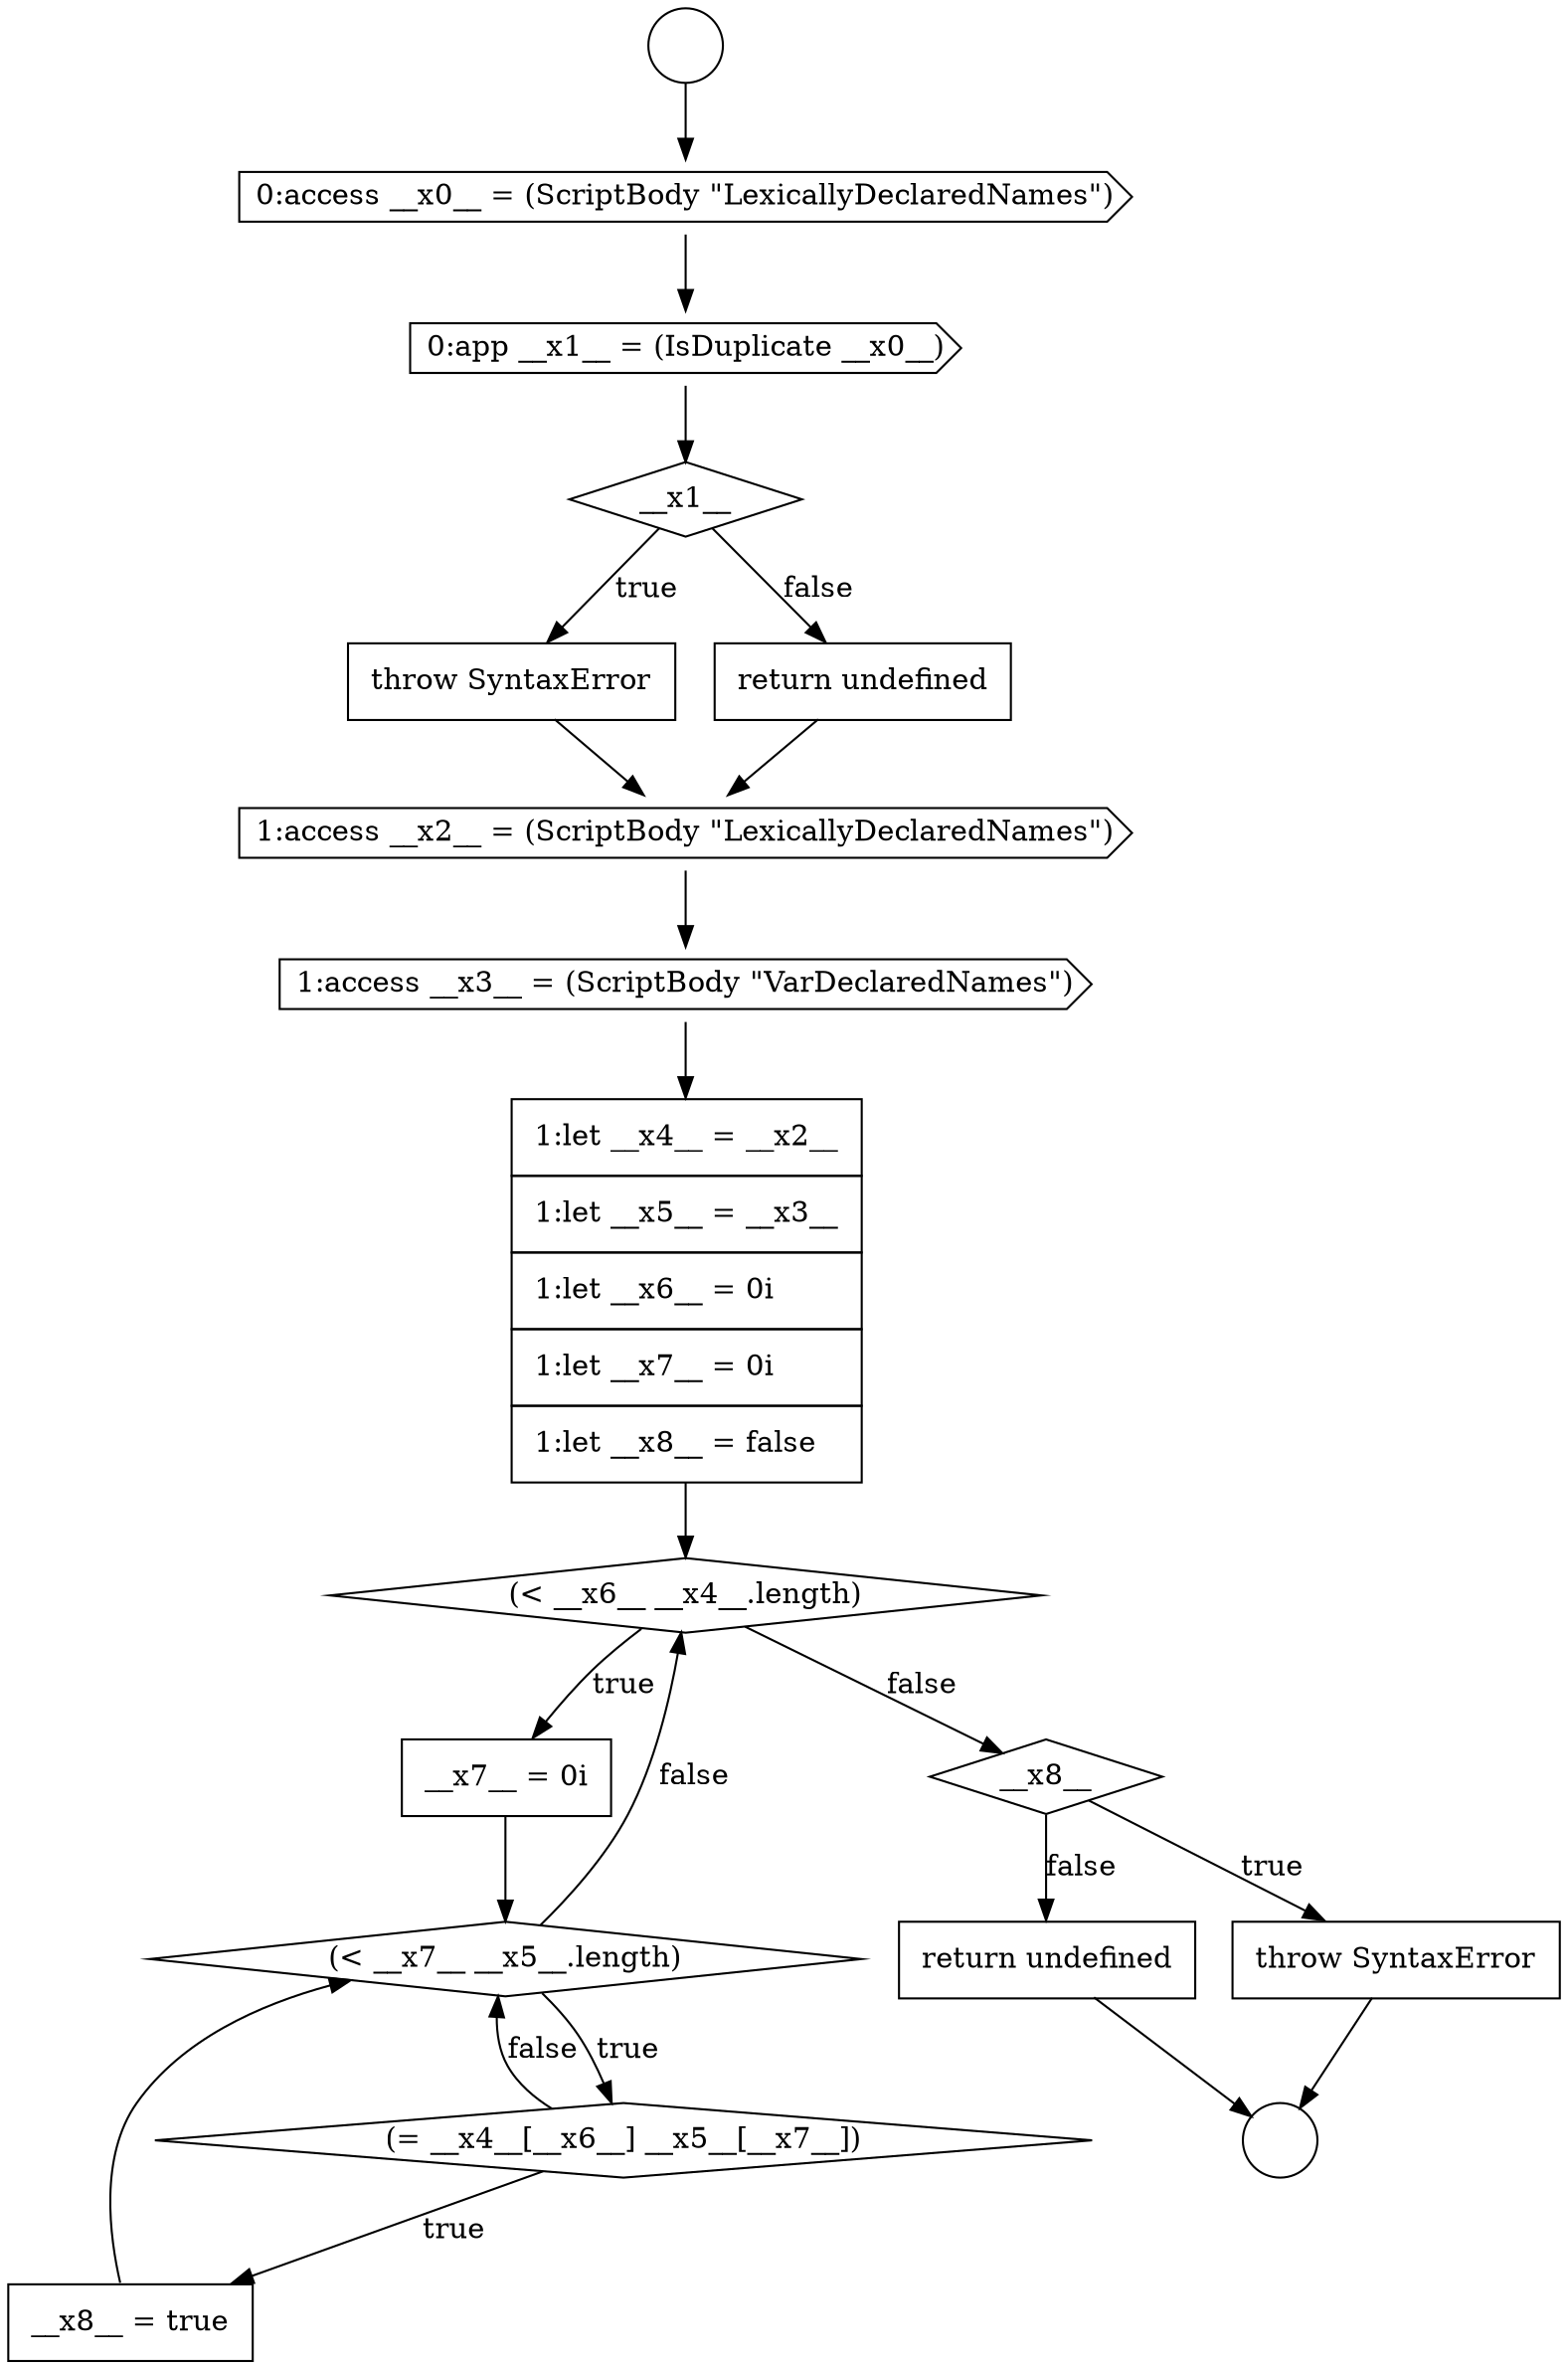 digraph {
  node19521 [shape=diamond, label=<<font color="black">(&lt; __x6__ __x4__.length)</font>> color="black" fillcolor="white" style=filled]
  node19518 [shape=cds, label=<<font color="black">1:access __x2__ = (ScriptBody &quot;LexicallyDeclaredNames&quot;)</font>> color="black" fillcolor="white" style=filled]
  node19525 [shape=none, margin=0, label=<<font color="black">
    <table border="0" cellborder="1" cellspacing="0" cellpadding="10">
      <tr><td align="left">__x8__ = true</td></tr>
    </table>
  </font>> color="black" fillcolor="white" style=filled]
  node19514 [shape=cds, label=<<font color="black">0:app __x1__ = (IsDuplicate __x0__)</font>> color="black" fillcolor="white" style=filled]
  node19512 [shape=circle label=" " color="black" fillcolor="white" style=filled]
  node19524 [shape=diamond, label=<<font color="black">(= __x4__[__x6__] __x5__[__x7__])</font>> color="black" fillcolor="white" style=filled]
  node19519 [shape=cds, label=<<font color="black">1:access __x3__ = (ScriptBody &quot;VarDeclaredNames&quot;)</font>> color="black" fillcolor="white" style=filled]
  node19515 [shape=diamond, label=<<font color="black">__x1__</font>> color="black" fillcolor="white" style=filled]
  node19511 [shape=circle label=" " color="black" fillcolor="white" style=filled]
  node19520 [shape=none, margin=0, label=<<font color="black">
    <table border="0" cellborder="1" cellspacing="0" cellpadding="10">
      <tr><td align="left">1:let __x4__ = __x2__</td></tr>
      <tr><td align="left">1:let __x5__ = __x3__</td></tr>
      <tr><td align="left">1:let __x6__ = 0i</td></tr>
      <tr><td align="left">1:let __x7__ = 0i</td></tr>
      <tr><td align="left">1:let __x8__ = false</td></tr>
    </table>
  </font>> color="black" fillcolor="white" style=filled]
  node19523 [shape=diamond, label=<<font color="black">(&lt; __x7__ __x5__.length)</font>> color="black" fillcolor="white" style=filled]
  node19516 [shape=none, margin=0, label=<<font color="black">
    <table border="0" cellborder="1" cellspacing="0" cellpadding="10">
      <tr><td align="left">throw SyntaxError</td></tr>
    </table>
  </font>> color="black" fillcolor="white" style=filled]
  node19527 [shape=none, margin=0, label=<<font color="black">
    <table border="0" cellborder="1" cellspacing="0" cellpadding="10">
      <tr><td align="left">throw SyntaxError</td></tr>
    </table>
  </font>> color="black" fillcolor="white" style=filled]
  node19517 [shape=none, margin=0, label=<<font color="black">
    <table border="0" cellborder="1" cellspacing="0" cellpadding="10">
      <tr><td align="left">return undefined</td></tr>
    </table>
  </font>> color="black" fillcolor="white" style=filled]
  node19522 [shape=none, margin=0, label=<<font color="black">
    <table border="0" cellborder="1" cellspacing="0" cellpadding="10">
      <tr><td align="left">__x7__ = 0i</td></tr>
    </table>
  </font>> color="black" fillcolor="white" style=filled]
  node19526 [shape=diamond, label=<<font color="black">__x8__</font>> color="black" fillcolor="white" style=filled]
  node19528 [shape=none, margin=0, label=<<font color="black">
    <table border="0" cellborder="1" cellspacing="0" cellpadding="10">
      <tr><td align="left">return undefined</td></tr>
    </table>
  </font>> color="black" fillcolor="white" style=filled]
  node19513 [shape=cds, label=<<font color="black">0:access __x0__ = (ScriptBody &quot;LexicallyDeclaredNames&quot;)</font>> color="black" fillcolor="white" style=filled]
  node19513 -> node19514 [ color="black"]
  node19524 -> node19525 [label=<<font color="black">true</font>> color="black"]
  node19524 -> node19523 [label=<<font color="black">false</font>> color="black"]
  node19523 -> node19524 [label=<<font color="black">true</font>> color="black"]
  node19523 -> node19521 [label=<<font color="black">false</font>> color="black"]
  node19515 -> node19516 [label=<<font color="black">true</font>> color="black"]
  node19515 -> node19517 [label=<<font color="black">false</font>> color="black"]
  node19528 -> node19512 [ color="black"]
  node19522 -> node19523 [ color="black"]
  node19525 -> node19523 [ color="black"]
  node19526 -> node19527 [label=<<font color="black">true</font>> color="black"]
  node19526 -> node19528 [label=<<font color="black">false</font>> color="black"]
  node19521 -> node19522 [label=<<font color="black">true</font>> color="black"]
  node19521 -> node19526 [label=<<font color="black">false</font>> color="black"]
  node19516 -> node19518 [ color="black"]
  node19519 -> node19520 [ color="black"]
  node19527 -> node19512 [ color="black"]
  node19517 -> node19518 [ color="black"]
  node19520 -> node19521 [ color="black"]
  node19511 -> node19513 [ color="black"]
  node19514 -> node19515 [ color="black"]
  node19518 -> node19519 [ color="black"]
}
